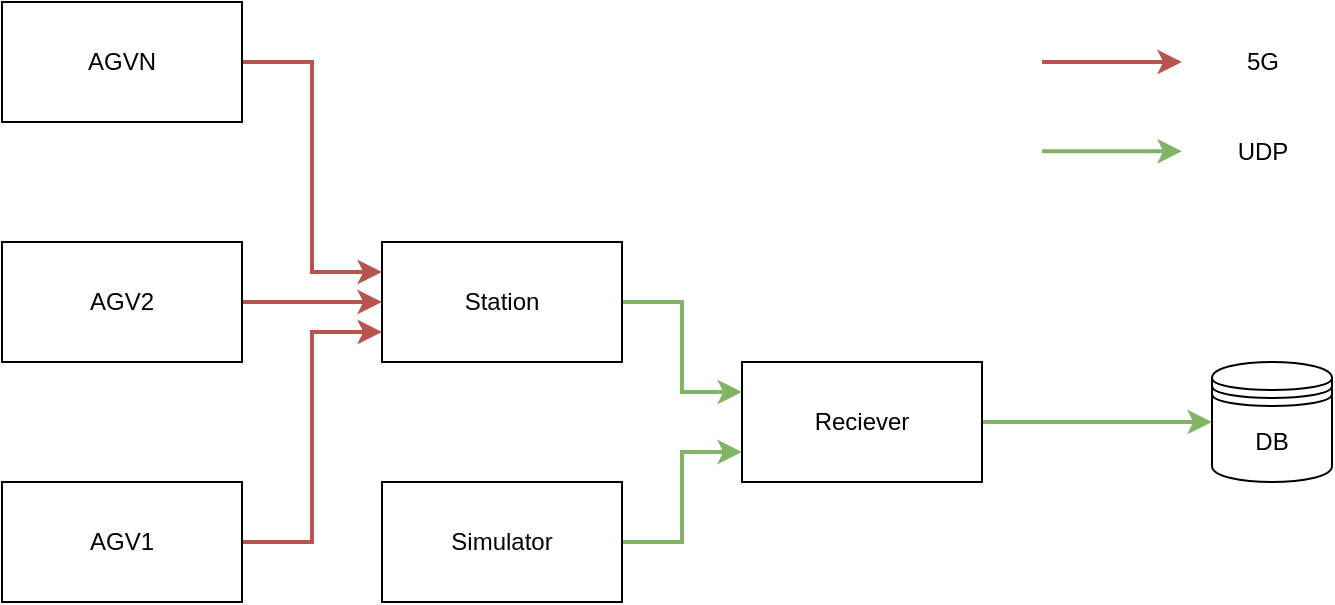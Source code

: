 <mxfile version="21.0.8" type="device"><diagram name="Page-1" id="nW0zQwKshQojWD1jGtHU"><mxGraphModel dx="1430" dy="793" grid="1" gridSize="10" guides="1" tooltips="1" connect="1" arrows="1" fold="1" page="1" pageScale="1" pageWidth="850" pageHeight="1100" math="0" shadow="0"><root><mxCell id="0"/><mxCell id="1" parent="0"/><mxCell id="eJNxwYqaqbKO4reTvLwO-16" style="edgeStyle=orthogonalEdgeStyle;rounded=0;orthogonalLoop=1;jettySize=auto;html=1;entryX=0;entryY=0.75;entryDx=0;entryDy=0;fillColor=#f8cecc;strokeColor=#b85450;strokeWidth=2;" edge="1" parent="1" source="eJNxwYqaqbKO4reTvLwO-1" target="eJNxwYqaqbKO4reTvLwO-11"><mxGeometry relative="1" as="geometry"/></mxCell><mxCell id="eJNxwYqaqbKO4reTvLwO-1" value="AGV1" style="rounded=0;whiteSpace=wrap;html=1;" vertex="1" parent="1"><mxGeometry x="40" y="290" width="120" height="60" as="geometry"/></mxCell><mxCell id="eJNxwYqaqbKO4reTvLwO-19" style="edgeStyle=orthogonalEdgeStyle;rounded=0;orthogonalLoop=1;jettySize=auto;html=1;entryX=0;entryY=0.75;entryDx=0;entryDy=0;fillColor=#d5e8d4;strokeColor=#82b366;strokeWidth=2;" edge="1" parent="1" source="eJNxwYqaqbKO4reTvLwO-2" target="eJNxwYqaqbKO4reTvLwO-5"><mxGeometry relative="1" as="geometry"/></mxCell><mxCell id="eJNxwYqaqbKO4reTvLwO-2" value="Simulator" style="rounded=0;whiteSpace=wrap;html=1;" vertex="1" parent="1"><mxGeometry x="230" y="290" width="120" height="60" as="geometry"/></mxCell><mxCell id="eJNxwYqaqbKO4reTvLwO-4" value="DB" style="shape=datastore;whiteSpace=wrap;html=1;" vertex="1" parent="1"><mxGeometry x="645" y="230" width="60" height="60" as="geometry"/></mxCell><mxCell id="eJNxwYqaqbKO4reTvLwO-8" style="edgeStyle=orthogonalEdgeStyle;rounded=0;orthogonalLoop=1;jettySize=auto;html=1;entryX=0;entryY=0.5;entryDx=0;entryDy=0;fillColor=#d5e8d4;strokeColor=#82b366;strokeWidth=2;" edge="1" parent="1" source="eJNxwYqaqbKO4reTvLwO-5" target="eJNxwYqaqbKO4reTvLwO-4"><mxGeometry relative="1" as="geometry"/></mxCell><mxCell id="eJNxwYqaqbKO4reTvLwO-5" value="Reciever" style="rounded=0;whiteSpace=wrap;html=1;" vertex="1" parent="1"><mxGeometry x="410" y="230" width="120" height="60" as="geometry"/></mxCell><mxCell id="eJNxwYqaqbKO4reTvLwO-17" style="edgeStyle=orthogonalEdgeStyle;rounded=0;orthogonalLoop=1;jettySize=auto;html=1;entryX=0;entryY=0.25;entryDx=0;entryDy=0;fillColor=#d5e8d4;strokeColor=#82b366;strokeWidth=2;" edge="1" parent="1" source="eJNxwYqaqbKO4reTvLwO-11" target="eJNxwYqaqbKO4reTvLwO-5"><mxGeometry relative="1" as="geometry"/></mxCell><mxCell id="eJNxwYqaqbKO4reTvLwO-11" value="Station" style="rounded=0;whiteSpace=wrap;html=1;" vertex="1" parent="1"><mxGeometry x="230" y="170" width="120" height="60" as="geometry"/></mxCell><mxCell id="eJNxwYqaqbKO4reTvLwO-15" style="edgeStyle=orthogonalEdgeStyle;rounded=0;orthogonalLoop=1;jettySize=auto;html=1;fillColor=#f8cecc;strokeColor=#b85450;strokeWidth=2;" edge="1" parent="1" source="eJNxwYqaqbKO4reTvLwO-12" target="eJNxwYqaqbKO4reTvLwO-11"><mxGeometry relative="1" as="geometry"/></mxCell><mxCell id="eJNxwYqaqbKO4reTvLwO-12" value="AGV2" style="rounded=0;whiteSpace=wrap;html=1;" vertex="1" parent="1"><mxGeometry x="40" y="170" width="120" height="60" as="geometry"/></mxCell><mxCell id="eJNxwYqaqbKO4reTvLwO-14" style="edgeStyle=orthogonalEdgeStyle;rounded=0;orthogonalLoop=1;jettySize=auto;html=1;entryX=0;entryY=0.25;entryDx=0;entryDy=0;fillColor=#f8cecc;strokeColor=#b85450;strokeWidth=2;" edge="1" parent="1" source="eJNxwYqaqbKO4reTvLwO-13" target="eJNxwYqaqbKO4reTvLwO-11"><mxGeometry relative="1" as="geometry"/></mxCell><mxCell id="eJNxwYqaqbKO4reTvLwO-13" value="AGVN" style="rounded=0;whiteSpace=wrap;html=1;" vertex="1" parent="1"><mxGeometry x="40" y="50" width="120" height="60" as="geometry"/></mxCell><mxCell id="eJNxwYqaqbKO4reTvLwO-20" value="" style="endArrow=classic;html=1;rounded=0;fillColor=#f8cecc;strokeColor=#b85450;strokeWidth=2;" edge="1" parent="1"><mxGeometry width="50" height="50" relative="1" as="geometry"><mxPoint x="560" y="80" as="sourcePoint"/><mxPoint x="630" y="80" as="targetPoint"/></mxGeometry></mxCell><mxCell id="eJNxwYqaqbKO4reTvLwO-21" value="" style="endArrow=classic;html=1;rounded=0;fillColor=#d5e8d4;strokeColor=#82b366;strokeWidth=2;" edge="1" parent="1"><mxGeometry width="50" height="50" relative="1" as="geometry"><mxPoint x="560" y="124.66" as="sourcePoint"/><mxPoint x="630" y="124.66" as="targetPoint"/></mxGeometry></mxCell><mxCell id="eJNxwYqaqbKO4reTvLwO-22" value="5G" style="text;html=1;align=center;verticalAlign=middle;resizable=0;points=[];autosize=1;strokeColor=none;fillColor=none;" vertex="1" parent="1"><mxGeometry x="650" y="65" width="40" height="30" as="geometry"/></mxCell><mxCell id="eJNxwYqaqbKO4reTvLwO-23" value="UDP" style="text;html=1;align=center;verticalAlign=middle;resizable=0;points=[];autosize=1;strokeColor=none;fillColor=none;" vertex="1" parent="1"><mxGeometry x="645" y="110" width="50" height="30" as="geometry"/></mxCell></root></mxGraphModel></diagram></mxfile>